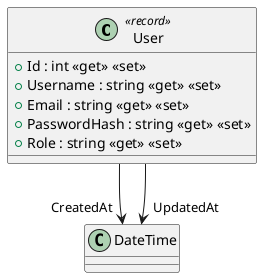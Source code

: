 @startuml
class User <<record>> {
    + Id : int <<get>> <<set>>
    + Username : string <<get>> <<set>>
    + Email : string <<get>> <<set>>
    + PasswordHash : string <<get>> <<set>>
    + Role : string <<get>> <<set>>
}
User --> "CreatedAt" DateTime
User --> "UpdatedAt" DateTime
@enduml
